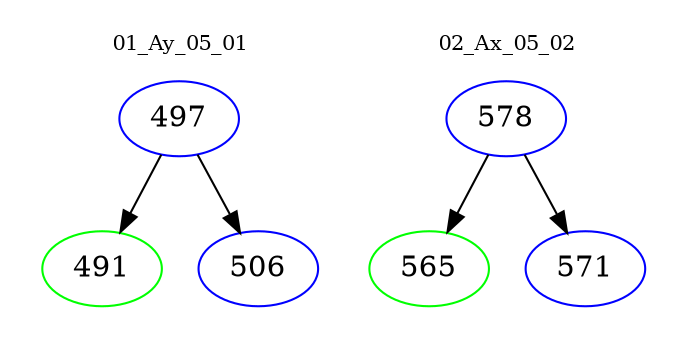 digraph{
subgraph cluster_0 {
color = white
label = "01_Ay_05_01";
fontsize=10;
T0_497 [label="497", color="blue"]
T0_497 -> T0_491 [color="black"]
T0_491 [label="491", color="green"]
T0_497 -> T0_506 [color="black"]
T0_506 [label="506", color="blue"]
}
subgraph cluster_1 {
color = white
label = "02_Ax_05_02";
fontsize=10;
T1_578 [label="578", color="blue"]
T1_578 -> T1_565 [color="black"]
T1_565 [label="565", color="green"]
T1_578 -> T1_571 [color="black"]
T1_571 [label="571", color="blue"]
}
}

